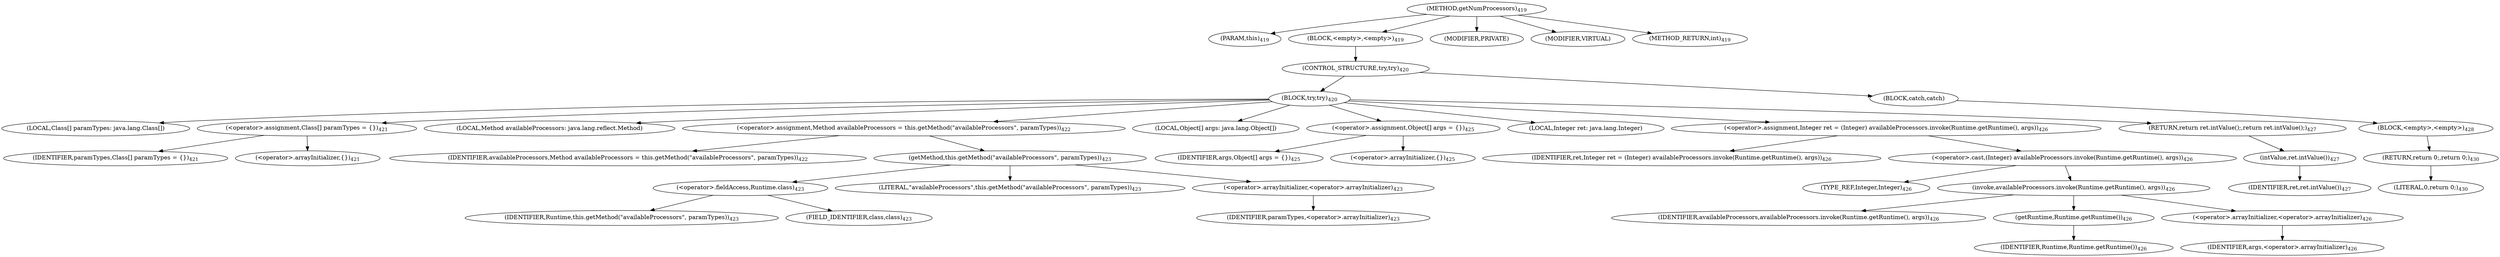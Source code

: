 digraph "getNumProcessors" {  
"782" [label = <(METHOD,getNumProcessors)<SUB>419</SUB>> ]
"783" [label = <(PARAM,this)<SUB>419</SUB>> ]
"784" [label = <(BLOCK,&lt;empty&gt;,&lt;empty&gt;)<SUB>419</SUB>> ]
"785" [label = <(CONTROL_STRUCTURE,try,try)<SUB>420</SUB>> ]
"786" [label = <(BLOCK,try,try)<SUB>420</SUB>> ]
"787" [label = <(LOCAL,Class[] paramTypes: java.lang.Class[])> ]
"788" [label = <(&lt;operator&gt;.assignment,Class[] paramTypes = {})<SUB>421</SUB>> ]
"789" [label = <(IDENTIFIER,paramTypes,Class[] paramTypes = {})<SUB>421</SUB>> ]
"790" [label = <(&lt;operator&gt;.arrayInitializer,{})<SUB>421</SUB>> ]
"791" [label = <(LOCAL,Method availableProcessors: java.lang.reflect.Method)> ]
"792" [label = <(&lt;operator&gt;.assignment,Method availableProcessors = this.getMethod(&quot;availableProcessors&quot;, paramTypes))<SUB>422</SUB>> ]
"793" [label = <(IDENTIFIER,availableProcessors,Method availableProcessors = this.getMethod(&quot;availableProcessors&quot;, paramTypes))<SUB>422</SUB>> ]
"794" [label = <(getMethod,this.getMethod(&quot;availableProcessors&quot;, paramTypes))<SUB>423</SUB>> ]
"795" [label = <(&lt;operator&gt;.fieldAccess,Runtime.class)<SUB>423</SUB>> ]
"796" [label = <(IDENTIFIER,Runtime,this.getMethod(&quot;availableProcessors&quot;, paramTypes))<SUB>423</SUB>> ]
"797" [label = <(FIELD_IDENTIFIER,class,class)<SUB>423</SUB>> ]
"798" [label = <(LITERAL,&quot;availableProcessors&quot;,this.getMethod(&quot;availableProcessors&quot;, paramTypes))<SUB>423</SUB>> ]
"799" [label = <(&lt;operator&gt;.arrayInitializer,&lt;operator&gt;.arrayInitializer)<SUB>423</SUB>> ]
"800" [label = <(IDENTIFIER,paramTypes,&lt;operator&gt;.arrayInitializer)<SUB>423</SUB>> ]
"801" [label = <(LOCAL,Object[] args: java.lang.Object[])> ]
"802" [label = <(&lt;operator&gt;.assignment,Object[] args = {})<SUB>425</SUB>> ]
"803" [label = <(IDENTIFIER,args,Object[] args = {})<SUB>425</SUB>> ]
"804" [label = <(&lt;operator&gt;.arrayInitializer,{})<SUB>425</SUB>> ]
"805" [label = <(LOCAL,Integer ret: java.lang.Integer)> ]
"806" [label = <(&lt;operator&gt;.assignment,Integer ret = (Integer) availableProcessors.invoke(Runtime.getRuntime(), args))<SUB>426</SUB>> ]
"807" [label = <(IDENTIFIER,ret,Integer ret = (Integer) availableProcessors.invoke(Runtime.getRuntime(), args))<SUB>426</SUB>> ]
"808" [label = <(&lt;operator&gt;.cast,(Integer) availableProcessors.invoke(Runtime.getRuntime(), args))<SUB>426</SUB>> ]
"809" [label = <(TYPE_REF,Integer,Integer)<SUB>426</SUB>> ]
"810" [label = <(invoke,availableProcessors.invoke(Runtime.getRuntime(), args))<SUB>426</SUB>> ]
"811" [label = <(IDENTIFIER,availableProcessors,availableProcessors.invoke(Runtime.getRuntime(), args))<SUB>426</SUB>> ]
"812" [label = <(getRuntime,Runtime.getRuntime())<SUB>426</SUB>> ]
"813" [label = <(IDENTIFIER,Runtime,Runtime.getRuntime())<SUB>426</SUB>> ]
"814" [label = <(&lt;operator&gt;.arrayInitializer,&lt;operator&gt;.arrayInitializer)<SUB>426</SUB>> ]
"815" [label = <(IDENTIFIER,args,&lt;operator&gt;.arrayInitializer)<SUB>426</SUB>> ]
"816" [label = <(RETURN,return ret.intValue();,return ret.intValue();)<SUB>427</SUB>> ]
"817" [label = <(intValue,ret.intValue())<SUB>427</SUB>> ]
"818" [label = <(IDENTIFIER,ret,ret.intValue())<SUB>427</SUB>> ]
"819" [label = <(BLOCK,catch,catch)> ]
"820" [label = <(BLOCK,&lt;empty&gt;,&lt;empty&gt;)<SUB>428</SUB>> ]
"821" [label = <(RETURN,return 0;,return 0;)<SUB>430</SUB>> ]
"822" [label = <(LITERAL,0,return 0;)<SUB>430</SUB>> ]
"823" [label = <(MODIFIER,PRIVATE)> ]
"824" [label = <(MODIFIER,VIRTUAL)> ]
"825" [label = <(METHOD_RETURN,int)<SUB>419</SUB>> ]
  "782" -> "783" 
  "782" -> "784" 
  "782" -> "823" 
  "782" -> "824" 
  "782" -> "825" 
  "784" -> "785" 
  "785" -> "786" 
  "785" -> "819" 
  "786" -> "787" 
  "786" -> "788" 
  "786" -> "791" 
  "786" -> "792" 
  "786" -> "801" 
  "786" -> "802" 
  "786" -> "805" 
  "786" -> "806" 
  "786" -> "816" 
  "788" -> "789" 
  "788" -> "790" 
  "792" -> "793" 
  "792" -> "794" 
  "794" -> "795" 
  "794" -> "798" 
  "794" -> "799" 
  "795" -> "796" 
  "795" -> "797" 
  "799" -> "800" 
  "802" -> "803" 
  "802" -> "804" 
  "806" -> "807" 
  "806" -> "808" 
  "808" -> "809" 
  "808" -> "810" 
  "810" -> "811" 
  "810" -> "812" 
  "810" -> "814" 
  "812" -> "813" 
  "814" -> "815" 
  "816" -> "817" 
  "817" -> "818" 
  "819" -> "820" 
  "820" -> "821" 
  "821" -> "822" 
}
